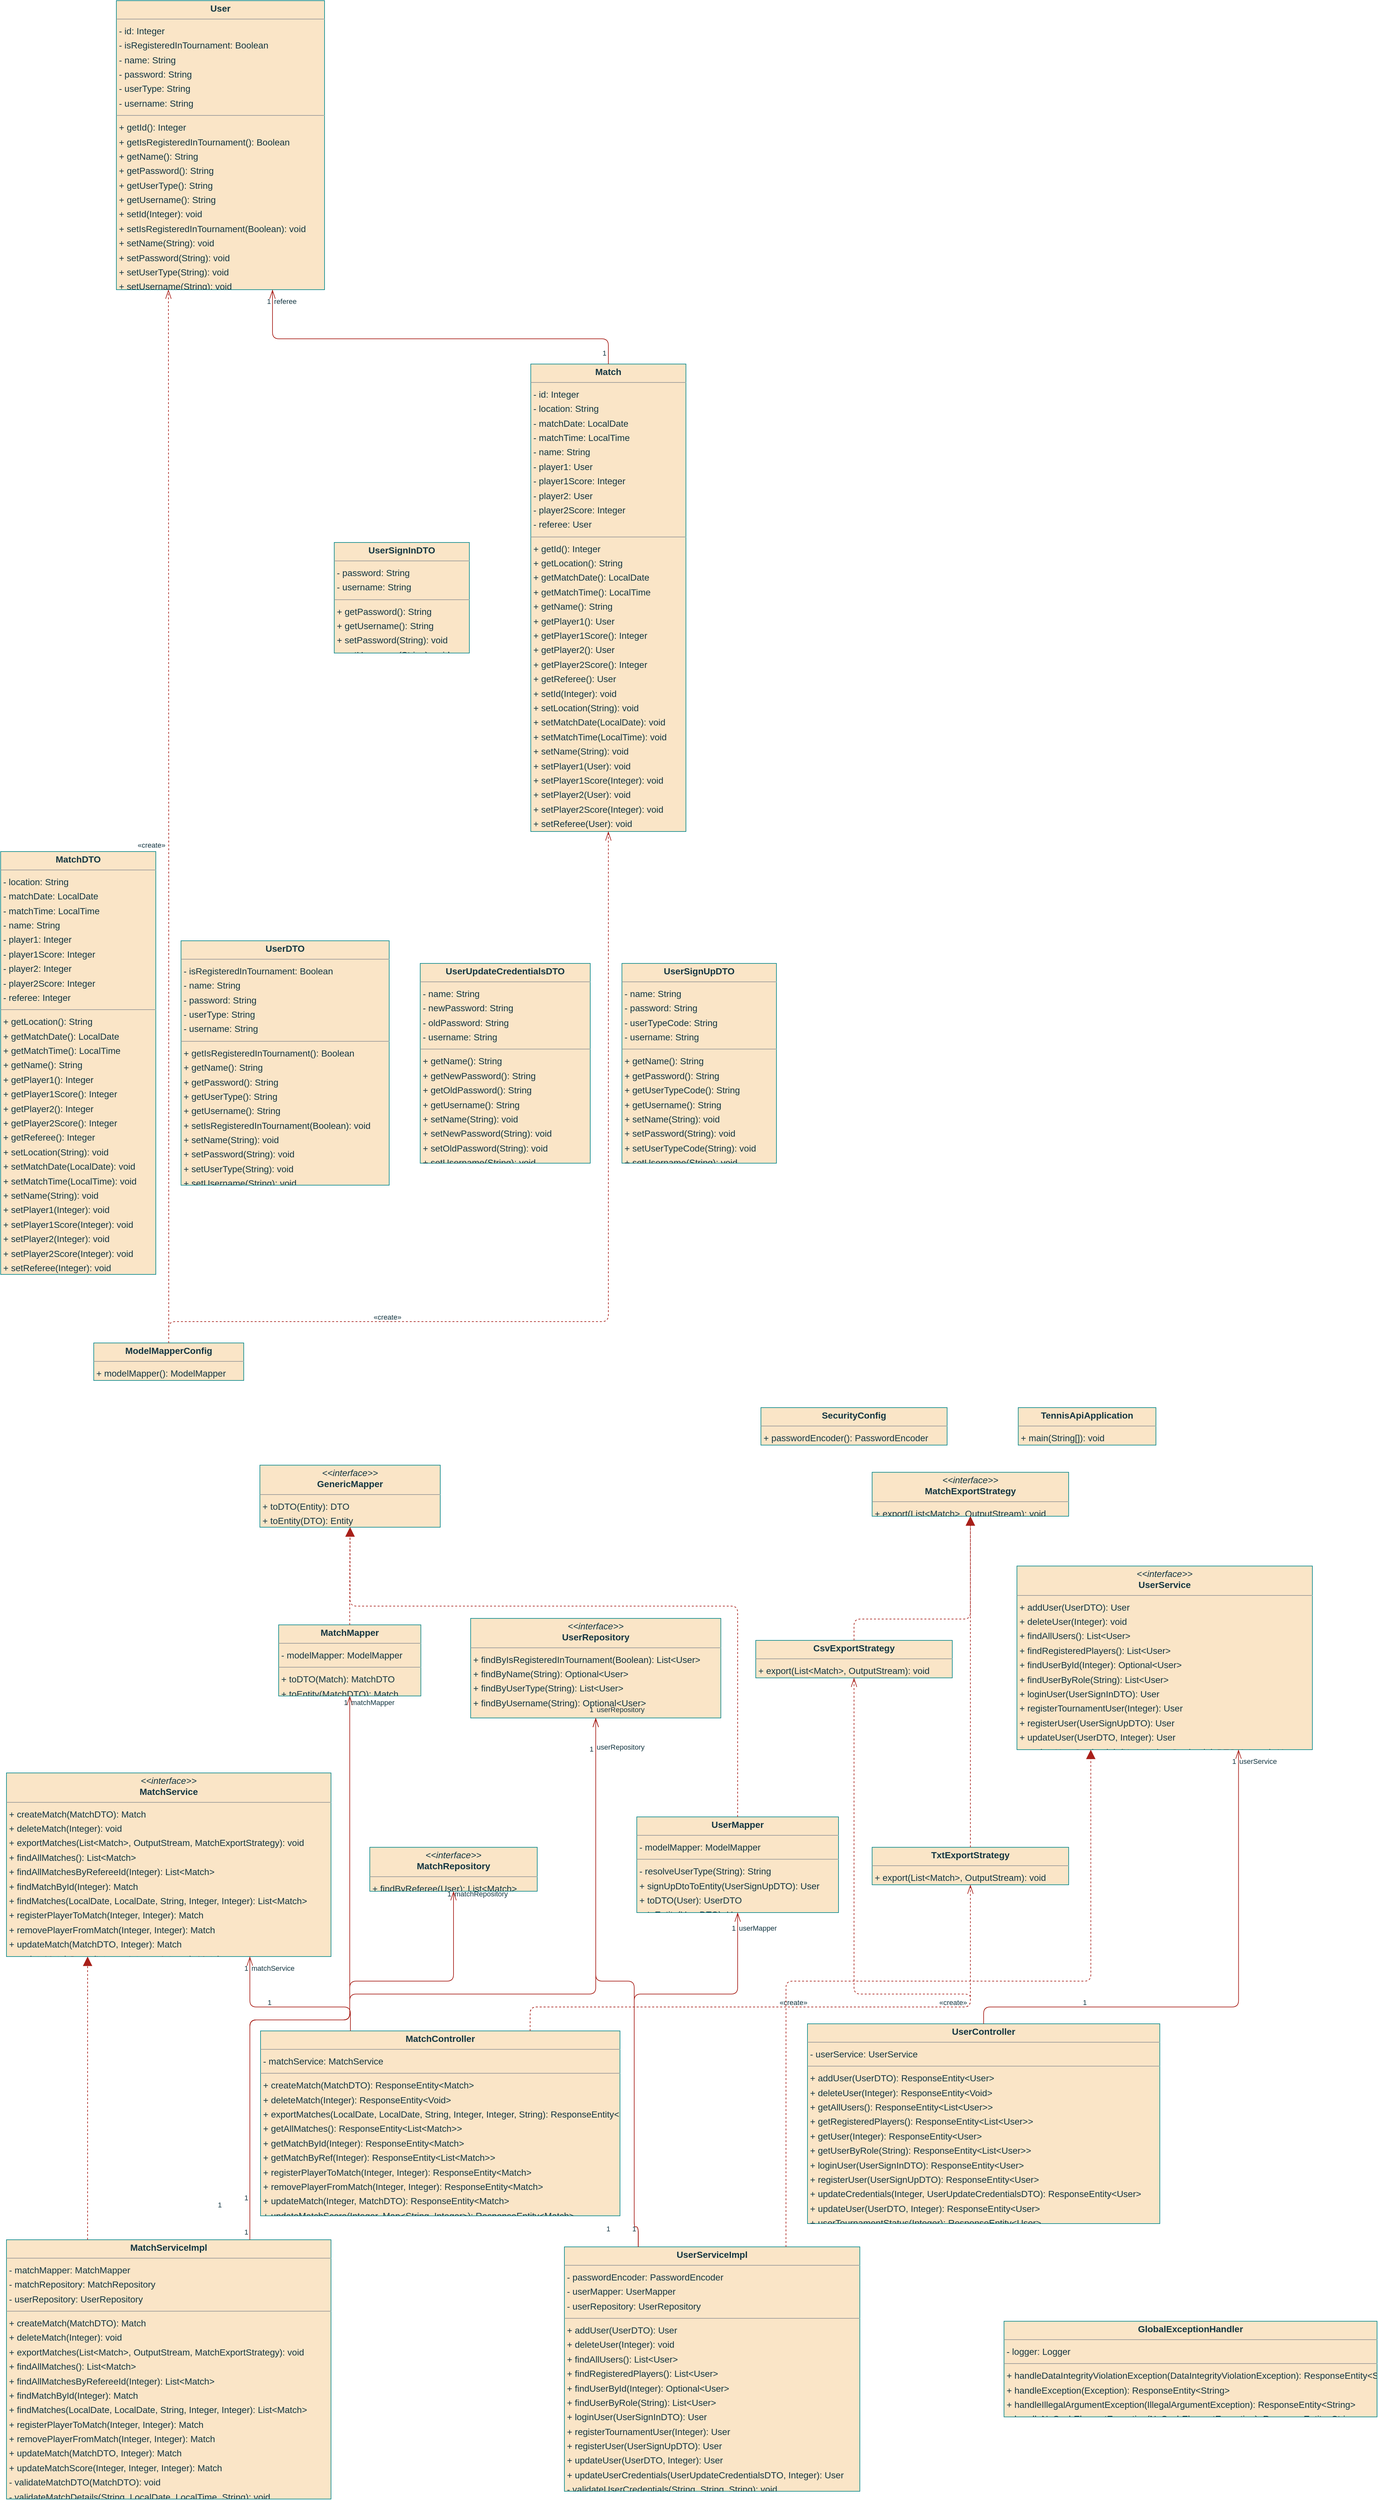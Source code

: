 <mxfile version="24.4.0" type="device">
  <diagram id="_fCg3_Qy0PaFipiwztML" name="Page-1">
    <mxGraphModel dx="2500" dy="1706" grid="1" gridSize="10" guides="1" tooltips="1" connect="1" arrows="1" fold="1" page="0" pageScale="1" pageWidth="827" pageHeight="1169" background="none" math="0" shadow="0">
      <root>
        <mxCell id="0" />
        <mxCell id="1" parent="0" />
        <mxCell id="node8" value="&lt;p style=&quot;margin:0px;margin-top:4px;text-align:center;&quot;&gt;&lt;b&gt;CsvExportStrategy&lt;/b&gt;&lt;/p&gt;&lt;hr size=&quot;1&quot;/&gt;&lt;p style=&quot;margin:0 0 0 4px;line-height:1.6;&quot;&gt;+ export(List&amp;lt;Match&amp;gt;, OutputStream): void&lt;/p&gt;" style="verticalAlign=top;align=left;overflow=fill;fontSize=14;fontFamily=Helvetica;html=1;rounded=0;shadow=0;comic=0;labelBackgroundColor=none;strokeWidth=1;fillColor=#FAE5C7;strokeColor=#0F8B8D;fontColor=#143642;" parent="1" vertex="1">
          <mxGeometry x="1029" y="2523" width="304" height="58" as="geometry" />
        </mxCell>
        <mxCell id="node18" value="&lt;p style=&quot;margin:0px;margin-top:4px;text-align:center;&quot;&gt;&lt;i&gt;&amp;lt;&amp;lt;interface&amp;gt;&amp;gt;&lt;/i&gt;&lt;br/&gt;&lt;b&gt;GenericMapper&lt;Entity, DTO&gt;&lt;/b&gt;&lt;/p&gt;&lt;hr size=&quot;1&quot;/&gt;&lt;p style=&quot;margin:0 0 0 4px;line-height:1.6;&quot;&gt;+ toDTO(Entity): DTO&lt;br/&gt;+ toEntity(DTO): Entity&lt;/p&gt;" style="verticalAlign=top;align=left;overflow=fill;fontSize=14;fontFamily=Helvetica;html=1;rounded=0;shadow=0;comic=0;labelBackgroundColor=none;strokeWidth=1;fillColor=#FAE5C7;strokeColor=#0F8B8D;fontColor=#143642;" parent="1" vertex="1">
          <mxGeometry x="262" y="2252" width="279" height="96" as="geometry" />
        </mxCell>
        <mxCell id="node5" value="&lt;p style=&quot;margin:0px;margin-top:4px;text-align:center;&quot;&gt;&lt;b&gt;GlobalExceptionHandler&lt;/b&gt;&lt;/p&gt;&lt;hr size=&quot;1&quot;/&gt;&lt;p style=&quot;margin:0 0 0 4px;line-height:1.6;&quot;&gt;- logger: Logger&lt;/p&gt;&lt;hr size=&quot;1&quot;/&gt;&lt;p style=&quot;margin:0 0 0 4px;line-height:1.6;&quot;&gt;+ handleDataIntegrityViolationException(DataIntegrityViolationException): ResponseEntity&amp;lt;String&amp;gt;&lt;br/&gt;+ handleException(Exception): ResponseEntity&amp;lt;String&amp;gt;&lt;br/&gt;+ handleIllegalArgumentException(IllegalArgumentException): ResponseEntity&amp;lt;String&amp;gt;&lt;br/&gt;+ handleNoSuchElementException(NoSuchElementException): ResponseEntity&amp;lt;String&amp;gt;&lt;/p&gt;" style="verticalAlign=top;align=left;overflow=fill;fontSize=14;fontFamily=Helvetica;html=1;rounded=0;shadow=0;comic=0;labelBackgroundColor=none;strokeWidth=1;fillColor=#FAE5C7;strokeColor=#0F8B8D;fontColor=#143642;" parent="1" vertex="1">
          <mxGeometry x="1413" y="3576" width="577" height="148" as="geometry" />
        </mxCell>
        <mxCell id="node14" value="&lt;p style=&quot;margin:0px;margin-top:4px;text-align:center;&quot;&gt;&lt;b&gt;Match&lt;/b&gt;&lt;/p&gt;&lt;hr size=&quot;1&quot;/&gt;&lt;p style=&quot;margin:0 0 0 4px;line-height:1.6;&quot;&gt;- id: Integer&lt;br/&gt;- location: String&lt;br/&gt;- matchDate: LocalDate&lt;br/&gt;- matchTime: LocalTime&lt;br/&gt;- name: String&lt;br/&gt;- player1: User&lt;br/&gt;- player1Score: Integer&lt;br/&gt;- player2: User&lt;br/&gt;- player2Score: Integer&lt;br/&gt;- referee: User&lt;/p&gt;&lt;hr size=&quot;1&quot;/&gt;&lt;p style=&quot;margin:0 0 0 4px;line-height:1.6;&quot;&gt;+ getId(): Integer&lt;br/&gt;+ getLocation(): String&lt;br/&gt;+ getMatchDate(): LocalDate&lt;br/&gt;+ getMatchTime(): LocalTime&lt;br/&gt;+ getName(): String&lt;br/&gt;+ getPlayer1(): User&lt;br/&gt;+ getPlayer1Score(): Integer&lt;br/&gt;+ getPlayer2(): User&lt;br/&gt;+ getPlayer2Score(): Integer&lt;br/&gt;+ getReferee(): User&lt;br/&gt;+ setId(Integer): void&lt;br/&gt;+ setLocation(String): void&lt;br/&gt;+ setMatchDate(LocalDate): void&lt;br/&gt;+ setMatchTime(LocalTime): void&lt;br/&gt;+ setName(String): void&lt;br/&gt;+ setPlayer1(User): void&lt;br/&gt;+ setPlayer1Score(Integer): void&lt;br/&gt;+ setPlayer2(User): void&lt;br/&gt;+ setPlayer2Score(Integer): void&lt;br/&gt;+ setReferee(User): void&lt;/p&gt;" style="verticalAlign=top;align=left;overflow=fill;fontSize=14;fontFamily=Helvetica;html=1;rounded=0;shadow=0;comic=0;labelBackgroundColor=none;strokeWidth=1;fillColor=#FAE5C7;strokeColor=#0F8B8D;fontColor=#143642;" parent="1" vertex="1">
          <mxGeometry x="681" y="549" width="240" height="723" as="geometry" />
        </mxCell>
        <mxCell id="node23" value="&lt;p style=&quot;margin:0px;margin-top:4px;text-align:center;&quot;&gt;&lt;b&gt;MatchController&lt;/b&gt;&lt;/p&gt;&lt;hr size=&quot;1&quot;/&gt;&lt;p style=&quot;margin:0 0 0 4px;line-height:1.6;&quot;&gt;- matchService: MatchService&lt;/p&gt;&lt;hr size=&quot;1&quot;/&gt;&lt;p style=&quot;margin:0 0 0 4px;line-height:1.6;&quot;&gt;+ createMatch(MatchDTO): ResponseEntity&amp;lt;Match&amp;gt;&lt;br/&gt;+ deleteMatch(Integer): ResponseEntity&amp;lt;Void&amp;gt;&lt;br/&gt;+ exportMatches(LocalDate, LocalDate, String, Integer, Integer, String): ResponseEntity&amp;lt;byte[]&amp;gt;&lt;br/&gt;+ getAllMatches(): ResponseEntity&amp;lt;List&amp;lt;Match&amp;gt;&amp;gt;&lt;br/&gt;+ getMatchById(Integer): ResponseEntity&amp;lt;Match&amp;gt;&lt;br/&gt;+ getMatchByRef(Integer): ResponseEntity&amp;lt;List&amp;lt;Match&amp;gt;&amp;gt;&lt;br/&gt;+ registerPlayerToMatch(Integer, Integer): ResponseEntity&amp;lt;Match&amp;gt;&lt;br/&gt;+ removePlayerFromMatch(Integer, Integer): ResponseEntity&amp;lt;Match&amp;gt;&lt;br/&gt;+ updateMatch(Integer, MatchDTO): ResponseEntity&amp;lt;Match&amp;gt;&lt;br/&gt;+ updateMatchScore(Integer, Map&amp;lt;String, Integer&amp;gt;): ResponseEntity&amp;lt;Match&amp;gt;&lt;/p&gt;" style="verticalAlign=top;align=left;overflow=fill;fontSize=14;fontFamily=Helvetica;html=1;rounded=0;shadow=0;comic=0;labelBackgroundColor=none;strokeWidth=1;fillColor=#FAE5C7;strokeColor=#0F8B8D;fontColor=#143642;" parent="1" vertex="1">
          <mxGeometry x="263" y="3127" width="556" height="286" as="geometry" />
        </mxCell>
        <mxCell id="node20" value="&lt;p style=&quot;margin:0px;margin-top:4px;text-align:center;&quot;&gt;&lt;b&gt;MatchDTO&lt;/b&gt;&lt;/p&gt;&lt;hr size=&quot;1&quot;/&gt;&lt;p style=&quot;margin:0 0 0 4px;line-height:1.6;&quot;&gt;- location: String&lt;br/&gt;- matchDate: LocalDate&lt;br/&gt;- matchTime: LocalTime&lt;br/&gt;- name: String&lt;br/&gt;- player1: Integer&lt;br/&gt;- player1Score: Integer&lt;br/&gt;- player2: Integer&lt;br/&gt;- player2Score: Integer&lt;br/&gt;- referee: Integer&lt;/p&gt;&lt;hr size=&quot;1&quot;/&gt;&lt;p style=&quot;margin:0 0 0 4px;line-height:1.6;&quot;&gt;+ getLocation(): String&lt;br/&gt;+ getMatchDate(): LocalDate&lt;br/&gt;+ getMatchTime(): LocalTime&lt;br/&gt;+ getName(): String&lt;br/&gt;+ getPlayer1(): Integer&lt;br/&gt;+ getPlayer1Score(): Integer&lt;br/&gt;+ getPlayer2(): Integer&lt;br/&gt;+ getPlayer2Score(): Integer&lt;br/&gt;+ getReferee(): Integer&lt;br/&gt;+ setLocation(String): void&lt;br/&gt;+ setMatchDate(LocalDate): void&lt;br/&gt;+ setMatchTime(LocalTime): void&lt;br/&gt;+ setName(String): void&lt;br/&gt;+ setPlayer1(Integer): void&lt;br/&gt;+ setPlayer1Score(Integer): void&lt;br/&gt;+ setPlayer2(Integer): void&lt;br/&gt;+ setPlayer2Score(Integer): void&lt;br/&gt;+ setReferee(Integer): void&lt;/p&gt;" style="verticalAlign=top;align=left;overflow=fill;fontSize=14;fontFamily=Helvetica;html=1;rounded=0;shadow=0;comic=0;labelBackgroundColor=none;strokeWidth=1;fillColor=#FAE5C7;strokeColor=#0F8B8D;fontColor=#143642;" parent="1" vertex="1">
          <mxGeometry x="-139" y="1303" width="240" height="654" as="geometry" />
        </mxCell>
        <mxCell id="node13" value="&lt;p style=&quot;margin:0px;margin-top:4px;text-align:center;&quot;&gt;&lt;i&gt;&amp;lt;&amp;lt;interface&amp;gt;&amp;gt;&lt;/i&gt;&lt;br/&gt;&lt;b&gt;MatchExportStrategy&lt;/b&gt;&lt;/p&gt;&lt;hr size=&quot;1&quot;/&gt;&lt;p style=&quot;margin:0 0 0 4px;line-height:1.6;&quot;&gt;+ export(List&amp;lt;Match&amp;gt;, OutputStream): void&lt;/p&gt;" style="verticalAlign=top;align=left;overflow=fill;fontSize=14;fontFamily=Helvetica;html=1;rounded=0;shadow=0;comic=0;labelBackgroundColor=none;strokeWidth=1;fillColor=#FAE5C7;strokeColor=#0F8B8D;fontColor=#143642;" parent="1" vertex="1">
          <mxGeometry x="1209" y="2263" width="304" height="68" as="geometry" />
        </mxCell>
        <mxCell id="node2" value="&lt;p style=&quot;margin:0px;margin-top:4px;text-align:center;&quot;&gt;&lt;b&gt;MatchMapper&lt;/b&gt;&lt;/p&gt;&lt;hr size=&quot;1&quot;/&gt;&lt;p style=&quot;margin:0 0 0 4px;line-height:1.6;&quot;&gt;- modelMapper: ModelMapper&lt;/p&gt;&lt;hr size=&quot;1&quot;/&gt;&lt;p style=&quot;margin:0 0 0 4px;line-height:1.6;&quot;&gt;+ toDTO(Match): MatchDTO&lt;br/&gt;+ toEntity(MatchDTO): Match&lt;/p&gt;" style="verticalAlign=top;align=left;overflow=fill;fontSize=14;fontFamily=Helvetica;html=1;rounded=0;shadow=0;comic=0;labelBackgroundColor=none;strokeWidth=1;fillColor=#FAE5C7;strokeColor=#0F8B8D;fontColor=#143642;" parent="1" vertex="1">
          <mxGeometry x="291" y="2499" width="220" height="110" as="geometry" />
        </mxCell>
        <mxCell id="node21" value="&lt;p style=&quot;margin:0px;margin-top:4px;text-align:center;&quot;&gt;&lt;i&gt;&amp;lt;&amp;lt;interface&amp;gt;&amp;gt;&lt;/i&gt;&lt;br/&gt;&lt;b&gt;MatchRepository&lt;/b&gt;&lt;/p&gt;&lt;hr size=&quot;1&quot;/&gt;&lt;p style=&quot;margin:0 0 0 4px;line-height:1.6;&quot;&gt;+ findByReferee(User): List&amp;lt;Match&amp;gt;&lt;/p&gt;" style="verticalAlign=top;align=left;overflow=fill;fontSize=14;fontFamily=Helvetica;html=1;rounded=0;shadow=0;comic=0;labelBackgroundColor=none;strokeWidth=1;fillColor=#FAE5C7;strokeColor=#0F8B8D;fontColor=#143642;" parent="1" vertex="1">
          <mxGeometry x="432" y="2843" width="259" height="68" as="geometry" />
        </mxCell>
        <mxCell id="node17" value="&lt;p style=&quot;margin:0px;margin-top:4px;text-align:center;&quot;&gt;&lt;i&gt;&amp;lt;&amp;lt;interface&amp;gt;&amp;gt;&lt;/i&gt;&lt;br/&gt;&lt;b&gt;MatchService&lt;/b&gt;&lt;/p&gt;&lt;hr size=&quot;1&quot;/&gt;&lt;p style=&quot;margin:0 0 0 4px;line-height:1.6;&quot;&gt;+ createMatch(MatchDTO): Match&lt;br/&gt;+ deleteMatch(Integer): void&lt;br/&gt;+ exportMatches(List&amp;lt;Match&amp;gt;, OutputStream, MatchExportStrategy): void&lt;br/&gt;+ findAllMatches(): List&amp;lt;Match&amp;gt;&lt;br/&gt;+ findAllMatchesByRefereeId(Integer): List&amp;lt;Match&amp;gt;&lt;br/&gt;+ findMatchById(Integer): Match&lt;br/&gt;+ findMatches(LocalDate, LocalDate, String, Integer, Integer): List&amp;lt;Match&amp;gt;&lt;br/&gt;+ registerPlayerToMatch(Integer, Integer): Match&lt;br/&gt;+ removePlayerFromMatch(Integer, Integer): Match&lt;br/&gt;+ updateMatch(MatchDTO, Integer): Match&lt;br/&gt;+ updateMatchScore(Integer, Integer, Integer): Match&lt;/p&gt;" style="verticalAlign=top;align=left;overflow=fill;fontSize=14;fontFamily=Helvetica;html=1;rounded=0;shadow=0;comic=0;labelBackgroundColor=none;strokeWidth=1;fillColor=#FAE5C7;strokeColor=#0F8B8D;fontColor=#143642;" parent="1" vertex="1">
          <mxGeometry x="-130" y="2728" width="502" height="284" as="geometry" />
        </mxCell>
        <mxCell id="node19" value="&lt;p style=&quot;margin:0px;margin-top:4px;text-align:center;&quot;&gt;&lt;b&gt;MatchServiceImpl&lt;/b&gt;&lt;/p&gt;&lt;hr size=&quot;1&quot;/&gt;&lt;p style=&quot;margin:0 0 0 4px;line-height:1.6;&quot;&gt;- matchMapper: MatchMapper&lt;br/&gt;- matchRepository: MatchRepository&lt;br/&gt;- userRepository: UserRepository&lt;/p&gt;&lt;hr size=&quot;1&quot;/&gt;&lt;p style=&quot;margin:0 0 0 4px;line-height:1.6;&quot;&gt;+ createMatch(MatchDTO): Match&lt;br/&gt;+ deleteMatch(Integer): void&lt;br/&gt;+ exportMatches(List&amp;lt;Match&amp;gt;, OutputStream, MatchExportStrategy): void&lt;br/&gt;+ findAllMatches(): List&amp;lt;Match&amp;gt;&lt;br/&gt;+ findAllMatchesByRefereeId(Integer): List&amp;lt;Match&amp;gt;&lt;br/&gt;+ findMatchById(Integer): Match&lt;br/&gt;+ findMatches(LocalDate, LocalDate, String, Integer, Integer): List&amp;lt;Match&amp;gt;&lt;br/&gt;+ registerPlayerToMatch(Integer, Integer): Match&lt;br/&gt;+ removePlayerFromMatch(Integer, Integer): Match&lt;br/&gt;+ updateMatch(MatchDTO, Integer): Match&lt;br/&gt;+ updateMatchScore(Integer, Integer, Integer): Match&lt;br/&gt;- validateMatchDTO(MatchDTO): void&lt;br/&gt;- validateMatchDetails(String, LocalDate, LocalTime, String): void&lt;/p&gt;" style="verticalAlign=top;align=left;overflow=fill;fontSize=14;fontFamily=Helvetica;html=1;rounded=0;shadow=0;comic=0;labelBackgroundColor=none;strokeWidth=1;fillColor=#FAE5C7;strokeColor=#0F8B8D;fontColor=#143642;" parent="1" vertex="1">
          <mxGeometry x="-130" y="3450" width="502" height="401" as="geometry" />
        </mxCell>
        <mxCell id="node6" value="&lt;p style=&quot;margin:0px;margin-top:4px;text-align:center;&quot;&gt;&lt;b&gt;ModelMapperConfig&lt;/b&gt;&lt;/p&gt;&lt;hr size=&quot;1&quot;/&gt;&lt;p style=&quot;margin:0 0 0 4px;line-height:1.6;&quot;&gt;+ modelMapper(): ModelMapper&lt;/p&gt;" style="verticalAlign=top;align=left;overflow=fill;fontSize=14;fontFamily=Helvetica;html=1;rounded=0;shadow=0;comic=0;labelBackgroundColor=none;strokeWidth=1;fillColor=#FAE5C7;strokeColor=#0F8B8D;fontColor=#143642;" parent="1" vertex="1">
          <mxGeometry x="5" y="2063" width="232" height="58" as="geometry" />
        </mxCell>
        <mxCell id="node12" value="&lt;p style=&quot;margin:0px;margin-top:4px;text-align:center;&quot;&gt;&lt;b&gt;SecurityConfig&lt;/b&gt;&lt;/p&gt;&lt;hr size=&quot;1&quot;/&gt;&lt;p style=&quot;margin:0 0 0 4px;line-height:1.6;&quot;&gt;+ passwordEncoder(): PasswordEncoder&lt;/p&gt;" style="verticalAlign=top;align=left;overflow=fill;fontSize=14;fontFamily=Helvetica;html=1;rounded=0;shadow=0;comic=0;labelBackgroundColor=none;strokeWidth=1;fillColor=#FAE5C7;strokeColor=#0F8B8D;fontColor=#143642;" parent="1" vertex="1">
          <mxGeometry x="1037" y="2163" width="288" height="58" as="geometry" />
        </mxCell>
        <mxCell id="node10" value="&lt;p style=&quot;margin:0px;margin-top:4px;text-align:center;&quot;&gt;&lt;b&gt;TennisApiApplication&lt;/b&gt;&lt;/p&gt;&lt;hr size=&quot;1&quot;/&gt;&lt;p style=&quot;margin:0 0 0 4px;line-height:1.6;&quot;&gt;+ main(String[]): void&lt;/p&gt;" style="verticalAlign=top;align=left;overflow=fill;fontSize=14;fontFamily=Helvetica;html=1;rounded=0;shadow=0;comic=0;labelBackgroundColor=none;strokeWidth=1;fillColor=#FAE5C7;strokeColor=#0F8B8D;fontColor=#143642;" parent="1" vertex="1">
          <mxGeometry x="1435" y="2163" width="213" height="58" as="geometry" />
        </mxCell>
        <mxCell id="node22" value="&lt;p style=&quot;margin:0px;margin-top:4px;text-align:center;&quot;&gt;&lt;b&gt;TxtExportStrategy&lt;/b&gt;&lt;/p&gt;&lt;hr size=&quot;1&quot;/&gt;&lt;p style=&quot;margin:0 0 0 4px;line-height:1.6;&quot;&gt;+ export(List&amp;lt;Match&amp;gt;, OutputStream): void&lt;/p&gt;" style="verticalAlign=top;align=left;overflow=fill;fontSize=14;fontFamily=Helvetica;html=1;rounded=0;shadow=0;comic=0;labelBackgroundColor=none;strokeWidth=1;fillColor=#FAE5C7;strokeColor=#0F8B8D;fontColor=#143642;" parent="1" vertex="1">
          <mxGeometry x="1209" y="2843" width="304" height="58" as="geometry" />
        </mxCell>
        <mxCell id="node11" value="&lt;p style=&quot;margin:0px;margin-top:4px;text-align:center;&quot;&gt;&lt;b&gt;User&lt;/b&gt;&lt;/p&gt;&lt;hr size=&quot;1&quot;/&gt;&lt;p style=&quot;margin:0 0 0 4px;line-height:1.6;&quot;&gt;- id: Integer&lt;br/&gt;- isRegisteredInTournament: Boolean&lt;br/&gt;- name: String&lt;br/&gt;- password: String&lt;br/&gt;- userType: String&lt;br/&gt;- username: String&lt;/p&gt;&lt;hr size=&quot;1&quot;/&gt;&lt;p style=&quot;margin:0 0 0 4px;line-height:1.6;&quot;&gt;+ getId(): Integer&lt;br/&gt;+ getIsRegisteredInTournament(): Boolean&lt;br/&gt;+ getName(): String&lt;br/&gt;+ getPassword(): String&lt;br/&gt;+ getUserType(): String&lt;br/&gt;+ getUsername(): String&lt;br/&gt;+ setId(Integer): void&lt;br/&gt;+ setIsRegisteredInTournament(Boolean): void&lt;br/&gt;+ setName(String): void&lt;br/&gt;+ setPassword(String): void&lt;br/&gt;+ setUserType(String): void&lt;br/&gt;+ setUsername(String): void&lt;/p&gt;" style="verticalAlign=top;align=left;overflow=fill;fontSize=14;fontFamily=Helvetica;html=1;rounded=0;shadow=0;comic=0;labelBackgroundColor=none;strokeWidth=1;fillColor=#FAE5C7;strokeColor=#0F8B8D;fontColor=#143642;" parent="1" vertex="1">
          <mxGeometry x="40" y="-13" width="322" height="447" as="geometry" />
        </mxCell>
        <mxCell id="node15" value="&lt;p style=&quot;margin:0px;margin-top:4px;text-align:center;&quot;&gt;&lt;b&gt;UserController&lt;/b&gt;&lt;/p&gt;&lt;hr size=&quot;1&quot;/&gt;&lt;p style=&quot;margin:0 0 0 4px;line-height:1.6;&quot;&gt;- userService: UserService&lt;/p&gt;&lt;hr size=&quot;1&quot;/&gt;&lt;p style=&quot;margin:0 0 0 4px;line-height:1.6;&quot;&gt;+ addUser(UserDTO): ResponseEntity&amp;lt;User&amp;gt;&lt;br/&gt;+ deleteUser(Integer): ResponseEntity&amp;lt;Void&amp;gt;&lt;br/&gt;+ getAllUsers(): ResponseEntity&amp;lt;List&amp;lt;User&amp;gt;&amp;gt;&lt;br/&gt;+ getRegisteredPlayers(): ResponseEntity&amp;lt;List&amp;lt;User&amp;gt;&amp;gt;&lt;br/&gt;+ getUser(Integer): ResponseEntity&amp;lt;User&amp;gt;&lt;br/&gt;+ getUserByRole(String): ResponseEntity&amp;lt;List&amp;lt;User&amp;gt;&amp;gt;&lt;br/&gt;+ loginUser(UserSignInDTO): ResponseEntity&amp;lt;User&amp;gt;&lt;br/&gt;+ registerUser(UserSignUpDTO): ResponseEntity&amp;lt;User&amp;gt;&lt;br/&gt;+ updateCredentials(Integer, UserUpdateCredentialsDTO): ResponseEntity&amp;lt;User&amp;gt;&lt;br/&gt;+ updateUser(UserDTO, Integer): ResponseEntity&amp;lt;User&amp;gt;&lt;br/&gt;+ userTournamentStatus(Integer): ResponseEntity&amp;lt;User&amp;gt;&lt;/p&gt;" style="verticalAlign=top;align=left;overflow=fill;fontSize=14;fontFamily=Helvetica;html=1;rounded=0;shadow=0;comic=0;labelBackgroundColor=none;strokeWidth=1;fillColor=#FAE5C7;strokeColor=#0F8B8D;fontColor=#143642;" parent="1" vertex="1">
          <mxGeometry x="1109" y="3116" width="545" height="309" as="geometry" />
        </mxCell>
        <mxCell id="node16" value="&lt;p style=&quot;margin:0px;margin-top:4px;text-align:center;&quot;&gt;&lt;b&gt;UserDTO&lt;/b&gt;&lt;/p&gt;&lt;hr size=&quot;1&quot;/&gt;&lt;p style=&quot;margin:0 0 0 4px;line-height:1.6;&quot;&gt;- isRegisteredInTournament: Boolean&lt;br/&gt;- name: String&lt;br/&gt;- password: String&lt;br/&gt;- userType: String&lt;br/&gt;- username: String&lt;/p&gt;&lt;hr size=&quot;1&quot;/&gt;&lt;p style=&quot;margin:0 0 0 4px;line-height:1.6;&quot;&gt;+ getIsRegisteredInTournament(): Boolean&lt;br/&gt;+ getName(): String&lt;br/&gt;+ getPassword(): String&lt;br/&gt;+ getUserType(): String&lt;br/&gt;+ getUsername(): String&lt;br/&gt;+ setIsRegisteredInTournament(Boolean): void&lt;br/&gt;+ setName(String): void&lt;br/&gt;+ setPassword(String): void&lt;br/&gt;+ setUserType(String): void&lt;br/&gt;+ setUsername(String): void&lt;/p&gt;" style="verticalAlign=top;align=left;overflow=fill;fontSize=14;fontFamily=Helvetica;html=1;rounded=0;shadow=0;comic=0;labelBackgroundColor=none;strokeWidth=1;fillColor=#FAE5C7;strokeColor=#0F8B8D;fontColor=#143642;" parent="1" vertex="1">
          <mxGeometry x="140" y="1441" width="322" height="378" as="geometry" />
        </mxCell>
        <mxCell id="node9" value="&lt;p style=&quot;margin:0px;margin-top:4px;text-align:center;&quot;&gt;&lt;b&gt;UserMapper&lt;/b&gt;&lt;/p&gt;&lt;hr size=&quot;1&quot;/&gt;&lt;p style=&quot;margin:0 0 0 4px;line-height:1.6;&quot;&gt;- modelMapper: ModelMapper&lt;/p&gt;&lt;hr size=&quot;1&quot;/&gt;&lt;p style=&quot;margin:0 0 0 4px;line-height:1.6;&quot;&gt;- resolveUserType(String): String&lt;br/&gt;+ signUpDtoToEntity(UserSignUpDTO): User&lt;br/&gt;+ toDTO(User): UserDTO&lt;br/&gt;+ toEntity(UserDTO): User&lt;/p&gt;" style="verticalAlign=top;align=left;overflow=fill;fontSize=14;fontFamily=Helvetica;html=1;rounded=0;shadow=0;comic=0;labelBackgroundColor=none;strokeWidth=1;fillColor=#FAE5C7;strokeColor=#0F8B8D;fontColor=#143642;" parent="1" vertex="1">
          <mxGeometry x="845" y="2796" width="312" height="148" as="geometry" />
        </mxCell>
        <mxCell id="node0" value="&lt;p style=&quot;margin:0px;margin-top:4px;text-align:center;&quot;&gt;&lt;i&gt;&amp;lt;&amp;lt;interface&amp;gt;&amp;gt;&lt;/i&gt;&lt;br/&gt;&lt;b&gt;UserRepository&lt;/b&gt;&lt;/p&gt;&lt;hr size=&quot;1&quot;/&gt;&lt;p style=&quot;margin:0 0 0 4px;line-height:1.6;&quot;&gt;+ findByIsRegisteredInTournament(Boolean): List&amp;lt;User&amp;gt;&lt;br/&gt;+ findByName(String): Optional&amp;lt;User&amp;gt;&lt;br/&gt;+ findByUserType(String): List&amp;lt;User&amp;gt;&lt;br/&gt;+ findByUsername(String): Optional&amp;lt;User&amp;gt;&lt;/p&gt;" style="verticalAlign=top;align=left;overflow=fill;fontSize=14;fontFamily=Helvetica;html=1;rounded=0;shadow=0;comic=0;labelBackgroundColor=none;strokeWidth=1;fillColor=#FAE5C7;strokeColor=#0F8B8D;fontColor=#143642;" parent="1" vertex="1">
          <mxGeometry x="588" y="2489" width="387" height="154" as="geometry" />
        </mxCell>
        <mxCell id="node24" value="&lt;p style=&quot;margin:0px;margin-top:4px;text-align:center;&quot;&gt;&lt;i&gt;&amp;lt;&amp;lt;interface&amp;gt;&amp;gt;&lt;/i&gt;&lt;br/&gt;&lt;b&gt;UserService&lt;/b&gt;&lt;/p&gt;&lt;hr size=&quot;1&quot;/&gt;&lt;p style=&quot;margin:0 0 0 4px;line-height:1.6;&quot;&gt;+ addUser(UserDTO): User&lt;br/&gt;+ deleteUser(Integer): void&lt;br/&gt;+ findAllUsers(): List&amp;lt;User&amp;gt;&lt;br/&gt;+ findRegisteredPlayers(): List&amp;lt;User&amp;gt;&lt;br/&gt;+ findUserById(Integer): Optional&amp;lt;User&amp;gt;&lt;br/&gt;+ findUserByRole(String): List&amp;lt;User&amp;gt;&lt;br/&gt;+ loginUser(UserSignInDTO): User&lt;br/&gt;+ registerTournamentUser(Integer): User&lt;br/&gt;+ registerUser(UserSignUpDTO): User&lt;br/&gt;+ updateUser(UserDTO, Integer): User&lt;br/&gt;+ updateUserCredentials(UserUpdateCredentialsDTO, Integer): User&lt;/p&gt;" style="verticalAlign=top;align=left;overflow=fill;fontSize=14;fontFamily=Helvetica;html=1;rounded=0;shadow=0;comic=0;labelBackgroundColor=none;strokeWidth=1;fillColor=#FAE5C7;strokeColor=#0F8B8D;fontColor=#143642;" parent="1" vertex="1">
          <mxGeometry x="1433" y="2408" width="457" height="284" as="geometry" />
        </mxCell>
        <mxCell id="node1" value="&lt;p style=&quot;margin:0px;margin-top:4px;text-align:center;&quot;&gt;&lt;b&gt;UserServiceImpl&lt;/b&gt;&lt;/p&gt;&lt;hr size=&quot;1&quot;/&gt;&lt;p style=&quot;margin:0 0 0 4px;line-height:1.6;&quot;&gt;- passwordEncoder: PasswordEncoder&lt;br/&gt;- userMapper: UserMapper&lt;br/&gt;- userRepository: UserRepository&lt;/p&gt;&lt;hr size=&quot;1&quot;/&gt;&lt;p style=&quot;margin:0 0 0 4px;line-height:1.6;&quot;&gt;+ addUser(UserDTO): User&lt;br/&gt;+ deleteUser(Integer): void&lt;br/&gt;+ findAllUsers(): List&amp;lt;User&amp;gt;&lt;br/&gt;+ findRegisteredPlayers(): List&amp;lt;User&amp;gt;&lt;br/&gt;+ findUserById(Integer): Optional&amp;lt;User&amp;gt;&lt;br/&gt;+ findUserByRole(String): List&amp;lt;User&amp;gt;&lt;br/&gt;+ loginUser(UserSignInDTO): User&lt;br/&gt;+ registerTournamentUser(Integer): User&lt;br/&gt;+ registerUser(UserSignUpDTO): User&lt;br/&gt;+ updateUser(UserDTO, Integer): User&lt;br/&gt;+ updateUserCredentials(UserUpdateCredentialsDTO, Integer): User&lt;br/&gt;- validateUserCredentials(String, String, String): void&lt;/p&gt;" style="verticalAlign=top;align=left;overflow=fill;fontSize=14;fontFamily=Helvetica;html=1;rounded=0;shadow=0;comic=0;labelBackgroundColor=none;strokeWidth=1;fillColor=#FAE5C7;strokeColor=#0F8B8D;fontColor=#143642;" parent="1" vertex="1">
          <mxGeometry x="733" y="3461" width="457" height="378" as="geometry" />
        </mxCell>
        <mxCell id="node7" value="&lt;p style=&quot;margin:0px;margin-top:4px;text-align:center;&quot;&gt;&lt;b&gt;UserSignInDTO&lt;/b&gt;&lt;/p&gt;&lt;hr size=&quot;1&quot;/&gt;&lt;p style=&quot;margin:0 0 0 4px;line-height:1.6;&quot;&gt;- password: String&lt;br/&gt;- username: String&lt;/p&gt;&lt;hr size=&quot;1&quot;/&gt;&lt;p style=&quot;margin:0 0 0 4px;line-height:1.6;&quot;&gt;+ getPassword(): String&lt;br/&gt;+ getUsername(): String&lt;br/&gt;+ setPassword(String): void&lt;br/&gt;+ setUsername(String): void&lt;/p&gt;" style="verticalAlign=top;align=left;overflow=fill;fontSize=14;fontFamily=Helvetica;html=1;rounded=0;shadow=0;comic=0;labelBackgroundColor=none;strokeWidth=1;fillColor=#FAE5C7;strokeColor=#0F8B8D;fontColor=#143642;" parent="1" vertex="1">
          <mxGeometry x="377" y="825" width="209" height="171" as="geometry" />
        </mxCell>
        <mxCell id="node3" value="&lt;p style=&quot;margin:0px;margin-top:4px;text-align:center;&quot;&gt;&lt;b&gt;UserSignUpDTO&lt;/b&gt;&lt;/p&gt;&lt;hr size=&quot;1&quot;/&gt;&lt;p style=&quot;margin:0 0 0 4px;line-height:1.6;&quot;&gt;- name: String&lt;br/&gt;- password: String&lt;br/&gt;- userTypeCode: String&lt;br/&gt;- username: String&lt;/p&gt;&lt;hr size=&quot;1&quot;/&gt;&lt;p style=&quot;margin:0 0 0 4px;line-height:1.6;&quot;&gt;+ getName(): String&lt;br/&gt;+ getPassword(): String&lt;br/&gt;+ getUserTypeCode(): String&lt;br/&gt;+ getUsername(): String&lt;br/&gt;+ setName(String): void&lt;br/&gt;+ setPassword(String): void&lt;br/&gt;+ setUserTypeCode(String): void&lt;br/&gt;+ setUsername(String): void&lt;/p&gt;" style="verticalAlign=top;align=left;overflow=fill;fontSize=14;fontFamily=Helvetica;html=1;rounded=0;shadow=0;comic=0;labelBackgroundColor=none;strokeWidth=1;fillColor=#FAE5C7;strokeColor=#0F8B8D;fontColor=#143642;" parent="1" vertex="1">
          <mxGeometry x="822" y="1476" width="239" height="309" as="geometry" />
        </mxCell>
        <mxCell id="node4" value="&lt;p style=&quot;margin:0px;margin-top:4px;text-align:center;&quot;&gt;&lt;b&gt;UserUpdateCredentialsDTO&lt;/b&gt;&lt;/p&gt;&lt;hr size=&quot;1&quot;/&gt;&lt;p style=&quot;margin:0 0 0 4px;line-height:1.6;&quot;&gt;- name: String&lt;br/&gt;- newPassword: String&lt;br/&gt;- oldPassword: String&lt;br/&gt;- username: String&lt;/p&gt;&lt;hr size=&quot;1&quot;/&gt;&lt;p style=&quot;margin:0 0 0 4px;line-height:1.6;&quot;&gt;+ getName(): String&lt;br/&gt;+ getNewPassword(): String&lt;br/&gt;+ getOldPassword(): String&lt;br/&gt;+ getUsername(): String&lt;br/&gt;+ setName(String): void&lt;br/&gt;+ setNewPassword(String): void&lt;br/&gt;+ setOldPassword(String): void&lt;br/&gt;+ setUsername(String): void&lt;/p&gt;" style="verticalAlign=top;align=left;overflow=fill;fontSize=14;fontFamily=Helvetica;html=1;rounded=0;shadow=0;comic=0;labelBackgroundColor=none;strokeWidth=1;fillColor=#FAE5C7;strokeColor=#0F8B8D;fontColor=#143642;" parent="1" vertex="1">
          <mxGeometry x="510" y="1476" width="263" height="309" as="geometry" />
        </mxCell>
        <mxCell id="edge1" value="" style="html=1;rounded=1;edgeStyle=orthogonalEdgeStyle;dashed=1;startArrow=none;endArrow=block;endSize=12;strokeColor=#A8201A;exitX=0.500;exitY=0.001;exitDx=0;exitDy=0;entryX=0.500;entryY=1.001;entryDx=0;entryDy=0;labelBackgroundColor=none;fontColor=default;" parent="1" source="node8" target="node13" edge="1">
          <mxGeometry width="50" height="50" relative="1" as="geometry">
            <Array as="points">
              <mxPoint x="1181" y="2490" />
              <mxPoint x="1361" y="2490" />
            </Array>
          </mxGeometry>
        </mxCell>
        <mxCell id="edge8" value="" style="html=1;rounded=1;edgeStyle=orthogonalEdgeStyle;dashed=0;startArrow=diamondThinstartSize=12;endArrow=openThin;endSize=12;strokeColor=#A8201A;exitX=0.500;exitY=0.000;exitDx=0;exitDy=0;entryX=0.750;entryY=1.000;entryDx=0;entryDy=0;labelBackgroundColor=none;fontColor=default;" parent="1" source="node14" target="node11" edge="1">
          <mxGeometry width="50" height="50" relative="1" as="geometry">
            <Array as="points">
              <mxPoint x="801" y="510" />
              <mxPoint x="282" y="510" />
            </Array>
          </mxGeometry>
        </mxCell>
        <mxCell id="label48" value="1" style="edgeLabel;resizable=0;html=1;align=left;verticalAlign=top;strokeColor=#0F8B8D;labelBackgroundColor=none;fontColor=#143642;" parent="edge8" vertex="1" connectable="0">
          <mxGeometry x="271" y="439" as="geometry" />
        </mxCell>
        <mxCell id="label52" value="1" style="edgeLabel;resizable=0;html=1;align=left;verticalAlign=top;strokeColor=#0F8B8D;labelBackgroundColor=none;fontColor=#143642;" parent="edge8" vertex="1" connectable="0">
          <mxGeometry x="790" y="519" as="geometry" />
        </mxCell>
        <mxCell id="label53" value="referee" style="edgeLabel;resizable=0;html=1;align=left;verticalAlign=top;strokeColor=#0F8B8D;labelBackgroundColor=none;fontColor=#143642;" parent="edge8" vertex="1" connectable="0">
          <mxGeometry x="282" y="439" as="geometry" />
        </mxCell>
        <mxCell id="edge12" value="" style="html=1;rounded=1;edgeStyle=orthogonalEdgeStyle;dashed=1;startArrow=none;endArrow=openThin;endSize=12;strokeColor=#A8201A;exitX=0.750;exitY=0.000;exitDx=0;exitDy=0;entryX=0.500;entryY=1.001;entryDx=0;entryDy=0;labelBackgroundColor=none;fontColor=default;" parent="1" source="node23" target="node8" edge="1">
          <mxGeometry width="50" height="50" relative="1" as="geometry">
            <Array as="points">
              <mxPoint x="680" y="3090" />
              <mxPoint x="1361" y="3090" />
              <mxPoint x="1361" y="3070" />
              <mxPoint x="1181" y="3070" />
            </Array>
          </mxGeometry>
        </mxCell>
        <mxCell id="label74" value="«create»" style="edgeLabel;resizable=0;html=1;align=left;verticalAlign=top;strokeColor=#0F8B8D;labelBackgroundColor=none;fontColor=#143642;" parent="edge12" vertex="1" connectable="0">
          <mxGeometry x="1311" y="3070" as="geometry" />
        </mxCell>
        <mxCell id="edge16" value="" style="html=1;rounded=1;edgeStyle=orthogonalEdgeStyle;dashed=0;startArrow=diamondThinstartSize=12;endArrow=openThin;endSize=12;strokeColor=#A8201A;exitX=0.250;exitY=0.000;exitDx=0;exitDy=0;entryX=0.750;entryY=1.000;entryDx=0;entryDy=0;labelBackgroundColor=none;fontColor=default;" parent="1" source="node23" target="node17" edge="1">
          <mxGeometry width="50" height="50" relative="1" as="geometry">
            <Array as="points">
              <mxPoint x="402" y="3090" />
              <mxPoint x="247" y="3090" />
            </Array>
          </mxGeometry>
        </mxCell>
        <mxCell id="label96" value="1" style="edgeLabel;resizable=0;html=1;align=left;verticalAlign=top;strokeColor=#0F8B8D;labelBackgroundColor=none;fontColor=#143642;" parent="edge16" vertex="1" connectable="0">
          <mxGeometry x="236" y="3017" as="geometry" />
        </mxCell>
        <mxCell id="label100" value="1" style="edgeLabel;resizable=0;html=1;align=left;verticalAlign=top;strokeColor=#0F8B8D;labelBackgroundColor=none;fontColor=#143642;" parent="edge16" vertex="1" connectable="0">
          <mxGeometry x="272" y="3070" as="geometry" />
        </mxCell>
        <mxCell id="label101" value="matchService" style="edgeLabel;resizable=0;html=1;align=left;verticalAlign=top;strokeColor=#0F8B8D;labelBackgroundColor=none;fontColor=#143642;" parent="edge16" vertex="1" connectable="0">
          <mxGeometry x="247" y="3017" as="geometry" />
        </mxCell>
        <mxCell id="edge9" value="" style="html=1;rounded=1;edgeStyle=orthogonalEdgeStyle;dashed=1;startArrow=none;endArrow=openThin;endSize=12;strokeColor=#A8201A;exitX=0.750;exitY=0.000;exitDx=0;exitDy=0;entryX=0.500;entryY=1.001;entryDx=0;entryDy=0;labelBackgroundColor=none;fontColor=default;" parent="1" source="node23" target="node22" edge="1">
          <mxGeometry width="50" height="50" relative="1" as="geometry">
            <Array as="points">
              <mxPoint x="680" y="3090" />
              <mxPoint x="1361" y="3090" />
            </Array>
          </mxGeometry>
        </mxCell>
        <mxCell id="label56" value="«create»" style="edgeLabel;resizable=0;html=1;align=left;verticalAlign=top;strokeColor=#0F8B8D;labelBackgroundColor=none;fontColor=#143642;" parent="edge9" vertex="1" connectable="0">
          <mxGeometry x="1064" y="3070" as="geometry" />
        </mxCell>
        <mxCell id="edge0" value="" style="html=1;rounded=1;edgeStyle=orthogonalEdgeStyle;dashed=1;startArrow=none;endArrow=block;endSize=12;strokeColor=#A8201A;exitX=0.500;exitY=0.000;exitDx=0;exitDy=0;entryX=0.500;entryY=1.001;entryDx=0;entryDy=0;labelBackgroundColor=none;fontColor=default;" parent="1" source="node2" target="node18" edge="1">
          <mxGeometry width="50" height="50" relative="1" as="geometry">
            <Array as="points" />
          </mxGeometry>
        </mxCell>
        <mxCell id="edge11" value="" style="html=1;rounded=1;edgeStyle=orthogonalEdgeStyle;dashed=0;startArrow=diamondThinstartSize=12;endArrow=openThin;endSize=12;strokeColor=#A8201A;exitX=0.750;exitY=0.000;exitDx=0;exitDy=0;entryX=0.500;entryY=1.000;entryDx=0;entryDy=0;labelBackgroundColor=none;fontColor=default;" parent="1" source="node19" target="node2" edge="1">
          <mxGeometry width="50" height="50" relative="1" as="geometry">
            <Array as="points">
              <mxPoint x="247" y="3110" />
              <mxPoint x="401" y="3110" />
            </Array>
          </mxGeometry>
        </mxCell>
        <mxCell id="label66" value="1" style="edgeLabel;resizable=0;html=1;align=left;verticalAlign=top;strokeColor=#0F8B8D;labelBackgroundColor=none;fontColor=#143642;" parent="edge11" vertex="1" connectable="0">
          <mxGeometry x="390" y="2606" as="geometry" />
        </mxCell>
        <mxCell id="label70" value="1" style="edgeLabel;resizable=0;html=1;align=left;verticalAlign=top;strokeColor=#0F8B8D;labelBackgroundColor=none;fontColor=#143642;" parent="edge11" vertex="1" connectable="0">
          <mxGeometry x="236" y="3372" as="geometry" />
        </mxCell>
        <mxCell id="label71" value="matchMapper" style="edgeLabel;resizable=0;html=1;align=left;verticalAlign=top;strokeColor=#0F8B8D;labelBackgroundColor=none;fontColor=#143642;" parent="edge11" vertex="1" connectable="0">
          <mxGeometry x="401" y="2606" as="geometry" />
        </mxCell>
        <mxCell id="edge7" value="" style="html=1;rounded=1;edgeStyle=orthogonalEdgeStyle;dashed=0;startArrow=diamondThinstartSize=12;endArrow=openThin;endSize=12;strokeColor=#A8201A;exitX=0.750;exitY=0.000;exitDx=0;exitDy=0;entryX=0.500;entryY=1.001;entryDx=0;entryDy=0;labelBackgroundColor=none;fontColor=default;" parent="1" source="node19" target="node21" edge="1">
          <mxGeometry width="50" height="50" relative="1" as="geometry">
            <Array as="points">
              <mxPoint x="247" y="3110" />
              <mxPoint x="401" y="3110" />
              <mxPoint x="401" y="3050" />
              <mxPoint x="561" y="3050" />
            </Array>
          </mxGeometry>
        </mxCell>
        <mxCell id="label42" value="1" style="edgeLabel;resizable=0;html=1;align=left;verticalAlign=top;strokeColor=#0F8B8D;labelBackgroundColor=none;fontColor=#143642;" parent="edge7" vertex="1" connectable="0">
          <mxGeometry x="550" y="2902" as="geometry" />
        </mxCell>
        <mxCell id="label46" value="1" style="edgeLabel;resizable=0;html=1;align=left;verticalAlign=top;strokeColor=#0F8B8D;labelBackgroundColor=none;fontColor=#143642;" parent="edge7" vertex="1" connectable="0">
          <mxGeometry x="236" y="3425" as="geometry" />
        </mxCell>
        <mxCell id="label47" value="matchRepository" style="edgeLabel;resizable=0;html=1;align=left;verticalAlign=top;strokeColor=#0F8B8D;labelBackgroundColor=none;fontColor=#143642;" parent="edge7" vertex="1" connectable="0">
          <mxGeometry x="561" y="2902" as="geometry" />
        </mxCell>
        <mxCell id="edge4" value="" style="html=1;rounded=1;edgeStyle=orthogonalEdgeStyle;dashed=1;startArrow=none;endArrow=block;endSize=12;strokeColor=#A8201A;exitX=0.250;exitY=0.000;exitDx=0;exitDy=0;entryX=0.250;entryY=1.000;entryDx=0;entryDy=0;labelBackgroundColor=none;fontColor=default;" parent="1" source="node19" target="node17" edge="1">
          <mxGeometry width="50" height="50" relative="1" as="geometry">
            <Array as="points" />
          </mxGeometry>
        </mxCell>
        <mxCell id="edge17" value="" style="html=1;rounded=1;edgeStyle=orthogonalEdgeStyle;dashed=0;startArrow=diamondThinstartSize=12;endArrow=openThin;endSize=12;strokeColor=#A8201A;exitX=0.750;exitY=0.000;exitDx=0;exitDy=0;entryX=0.500;entryY=1.000;entryDx=0;entryDy=0;labelBackgroundColor=none;fontColor=default;" parent="1" source="node19" target="node0" edge="1">
          <mxGeometry width="50" height="50" relative="1" as="geometry">
            <Array as="points">
              <mxPoint x="247" y="3110" />
              <mxPoint x="401" y="3110" />
              <mxPoint x="401" y="3070" />
              <mxPoint x="781" y="3070" />
            </Array>
          </mxGeometry>
        </mxCell>
        <mxCell id="label102" value="1" style="edgeLabel;resizable=0;html=1;align=left;verticalAlign=top;strokeColor=#0F8B8D;labelBackgroundColor=none;fontColor=#143642;" parent="edge17" vertex="1" connectable="0">
          <mxGeometry x="770" y="2678" as="geometry" />
        </mxCell>
        <mxCell id="label106" value="1" style="edgeLabel;resizable=0;html=1;align=left;verticalAlign=top;strokeColor=#0F8B8D;labelBackgroundColor=none;fontColor=#143642;" parent="edge17" vertex="1" connectable="0">
          <mxGeometry x="195" y="3383" as="geometry" />
        </mxCell>
        <mxCell id="label107" value="userRepository" style="edgeLabel;resizable=0;html=1;align=left;verticalAlign=top;strokeColor=#0F8B8D;labelBackgroundColor=none;fontColor=#143642;" parent="edge17" vertex="1" connectable="0">
          <mxGeometry x="781" y="2617" as="geometry" />
        </mxCell>
        <mxCell id="edge15" value="" style="html=1;rounded=1;edgeStyle=orthogonalEdgeStyle;dashed=1;startArrow=none;endArrow=openThin;endSize=12;strokeColor=#A8201A;exitX=0.500;exitY=0.001;exitDx=0;exitDy=0;entryX=0.500;entryY=1.000;entryDx=0;entryDy=0;labelBackgroundColor=none;fontColor=default;" parent="1" source="node6" target="node14" edge="1">
          <mxGeometry width="50" height="50" relative="1" as="geometry">
            <Array as="points">
              <mxPoint x="121" y="2030" />
              <mxPoint x="801" y="2030" />
            </Array>
          </mxGeometry>
        </mxCell>
        <mxCell id="label92" value="«create»" style="edgeLabel;resizable=0;html=1;align=left;verticalAlign=top;strokeColor=#0F8B8D;labelBackgroundColor=none;fontColor=#143642;" parent="edge15" vertex="1" connectable="0">
          <mxGeometry x="436" y="2010" as="geometry" />
        </mxCell>
        <mxCell id="edge13" value="" style="html=1;rounded=1;edgeStyle=orthogonalEdgeStyle;dashed=1;startArrow=none;endArrow=openThin;endSize=12;strokeColor=#A8201A;exitX=0.500;exitY=0.001;exitDx=0;exitDy=0;entryX=0.250;entryY=1.000;entryDx=0;entryDy=0;labelBackgroundColor=none;fontColor=default;" parent="1" source="node6" target="node11" edge="1">
          <mxGeometry width="50" height="50" relative="1" as="geometry">
            <Array as="points">
              <mxPoint x="121" y="1290" />
              <mxPoint x="121" y="1290" />
            </Array>
          </mxGeometry>
        </mxCell>
        <mxCell id="label80" value="«create»" style="edgeLabel;resizable=0;html=1;align=left;verticalAlign=top;strokeColor=#0F8B8D;labelBackgroundColor=none;fontColor=#143642;" parent="edge13" vertex="1" connectable="0">
          <mxGeometry x="71" y="1280" as="geometry" />
        </mxCell>
        <mxCell id="edge5" value="" style="html=1;rounded=1;edgeStyle=orthogonalEdgeStyle;dashed=1;startArrow=none;endArrow=block;endSize=12;strokeColor=#A8201A;exitX=0.500;exitY=0.001;exitDx=0;exitDy=0;entryX=0.500;entryY=1.001;entryDx=0;entryDy=0;labelBackgroundColor=none;fontColor=default;" parent="1" source="node22" target="node13" edge="1">
          <mxGeometry width="50" height="50" relative="1" as="geometry">
            <Array as="points" />
          </mxGeometry>
        </mxCell>
        <mxCell id="edge14" value="" style="html=1;rounded=1;edgeStyle=orthogonalEdgeStyle;dashed=0;startArrow=diamondThinstartSize=12;endArrow=openThin;endSize=12;strokeColor=#A8201A;exitX=0.500;exitY=0.000;exitDx=0;exitDy=0;entryX=0.750;entryY=1.000;entryDx=0;entryDy=0;labelBackgroundColor=none;fontColor=default;" parent="1" source="node15" target="node24" edge="1">
          <mxGeometry width="50" height="50" relative="1" as="geometry">
            <Array as="points">
              <mxPoint x="1381" y="3090" />
              <mxPoint x="1775" y="3090" />
            </Array>
          </mxGeometry>
        </mxCell>
        <mxCell id="label84" value="1" style="edgeLabel;resizable=0;html=1;align=left;verticalAlign=top;strokeColor=#0F8B8D;labelBackgroundColor=none;fontColor=#143642;" parent="edge14" vertex="1" connectable="0">
          <mxGeometry x="1764" y="2697" as="geometry" />
        </mxCell>
        <mxCell id="label88" value="1" style="edgeLabel;resizable=0;html=1;align=left;verticalAlign=top;strokeColor=#0F8B8D;labelBackgroundColor=none;fontColor=#143642;" parent="edge14" vertex="1" connectable="0">
          <mxGeometry x="1533" y="3070" as="geometry" />
        </mxCell>
        <mxCell id="label89" value="userService" style="edgeLabel;resizable=0;html=1;align=left;verticalAlign=top;strokeColor=#0F8B8D;labelBackgroundColor=none;fontColor=#143642;" parent="edge14" vertex="1" connectable="0">
          <mxGeometry x="1775" y="2697" as="geometry" />
        </mxCell>
        <mxCell id="edge2" value="" style="html=1;rounded=1;edgeStyle=orthogonalEdgeStyle;dashed=1;startArrow=none;endArrow=block;endSize=12;strokeColor=#A8201A;exitX=0.500;exitY=0.000;exitDx=0;exitDy=0;entryX=0.500;entryY=1.000;entryDx=0;entryDy=0;labelBackgroundColor=none;fontColor=default;" parent="1" source="node9" target="node18" edge="1">
          <mxGeometry width="50" height="50" relative="1" as="geometry">
            <Array as="points">
              <mxPoint x="1001" y="2470" />
              <mxPoint x="401" y="2470" />
            </Array>
          </mxGeometry>
        </mxCell>
        <mxCell id="edge10" value="" style="html=1;rounded=1;edgeStyle=orthogonalEdgeStyle;dashed=0;startArrow=diamondThinstartSize=12;endArrow=openThin;endSize=12;strokeColor=#A8201A;exitX=0.250;exitY=0.000;exitDx=0;exitDy=0;entryX=0.500;entryY=1.000;entryDx=0;entryDy=0;labelBackgroundColor=none;fontColor=default;" parent="1" source="node1" target="node9" edge="1">
          <mxGeometry width="50" height="50" relative="1" as="geometry">
            <Array as="points">
              <mxPoint x="847" y="3430" />
              <mxPoint x="841" y="3430" />
              <mxPoint x="841" y="3070" />
              <mxPoint x="1001" y="3070" />
            </Array>
          </mxGeometry>
        </mxCell>
        <mxCell id="label60" value="1" style="edgeLabel;resizable=0;html=1;align=left;verticalAlign=top;strokeColor=#0F8B8D;labelBackgroundColor=none;fontColor=#143642;" parent="edge10" vertex="1" connectable="0">
          <mxGeometry x="990" y="2955" as="geometry" />
        </mxCell>
        <mxCell id="label64" value="1" style="edgeLabel;resizable=0;html=1;align=left;verticalAlign=top;strokeColor=#0F8B8D;labelBackgroundColor=none;fontColor=#143642;" parent="edge10" vertex="1" connectable="0">
          <mxGeometry x="836" y="3420" as="geometry" />
        </mxCell>
        <mxCell id="label65" value="userMapper" style="edgeLabel;resizable=0;html=1;align=left;verticalAlign=top;strokeColor=#0F8B8D;labelBackgroundColor=none;fontColor=#143642;" parent="edge10" vertex="1" connectable="0">
          <mxGeometry x="1001" y="2955" as="geometry" />
        </mxCell>
        <mxCell id="edge6" value="" style="html=1;rounded=1;edgeStyle=orthogonalEdgeStyle;dashed=0;startArrow=diamondThinstartSize=12;endArrow=openThin;endSize=12;strokeColor=#A8201A;exitX=0.250;exitY=0.000;exitDx=0;exitDy=0;entryX=0.500;entryY=1.000;entryDx=0;entryDy=0;labelBackgroundColor=none;fontColor=default;" parent="1" source="node1" target="node0" edge="1">
          <mxGeometry width="50" height="50" relative="1" as="geometry">
            <Array as="points">
              <mxPoint x="847" y="3430" />
              <mxPoint x="841" y="3430" />
              <mxPoint x="841" y="3050" />
              <mxPoint x="781" y="3050" />
            </Array>
          </mxGeometry>
        </mxCell>
        <mxCell id="label36" value="1" style="edgeLabel;resizable=0;html=1;align=left;verticalAlign=top;strokeColor=#0F8B8D;labelBackgroundColor=none;fontColor=#143642;" parent="edge6" vertex="1" connectable="0">
          <mxGeometry x="770" y="2617" as="geometry" />
        </mxCell>
        <mxCell id="label40" value="1" style="edgeLabel;resizable=0;html=1;align=left;verticalAlign=top;strokeColor=#0F8B8D;labelBackgroundColor=none;fontColor=#143642;" parent="edge6" vertex="1" connectable="0">
          <mxGeometry x="796" y="3420" as="geometry" />
        </mxCell>
        <mxCell id="label41" value="userRepository" style="edgeLabel;resizable=0;html=1;align=left;verticalAlign=top;strokeColor=#0F8B8D;labelBackgroundColor=none;fontColor=#143642;" parent="edge6" vertex="1" connectable="0">
          <mxGeometry x="781" y="2675" as="geometry" />
        </mxCell>
        <mxCell id="edge3" value="" style="html=1;rounded=1;edgeStyle=orthogonalEdgeStyle;dashed=1;startArrow=none;endArrow=block;endSize=12;strokeColor=#A8201A;exitX=0.750;exitY=0.000;exitDx=0;exitDy=0;entryX=0.250;entryY=1.000;entryDx=0;entryDy=0;labelBackgroundColor=none;fontColor=default;" parent="1" source="node1" target="node24" edge="1">
          <mxGeometry width="50" height="50" relative="1" as="geometry">
            <Array as="points">
              <mxPoint x="1075" y="3050" />
              <mxPoint x="1547" y="3050" />
            </Array>
          </mxGeometry>
        </mxCell>
      </root>
    </mxGraphModel>
  </diagram>
</mxfile>
